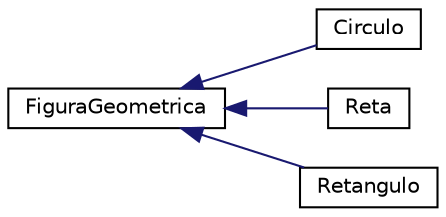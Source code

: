 digraph "Graphical Class Hierarchy"
{
  edge [fontname="Helvetica",fontsize="10",labelfontname="Helvetica",labelfontsize="10"];
  node [fontname="Helvetica",fontsize="10",shape=record];
  rankdir="LR";
  Node0 [label="FiguraGeometrica",height=0.2,width=0.4,color="black", fillcolor="white", style="filled",URL="$classFiguraGeometrica.html",tooltip="A classe FiguraGeometrica é a classe mãe de todas as outras classes de figuras geométricas. "];
  Node0 -> Node1 [dir="back",color="midnightblue",fontsize="10",style="solid",fontname="Helvetica"];
  Node1 [label="Circulo",height=0.2,width=0.4,color="black", fillcolor="white", style="filled",URL="$classCirculo.html"];
  Node0 -> Node2 [dir="back",color="midnightblue",fontsize="10",style="solid",fontname="Helvetica"];
  Node2 [label="Reta",height=0.2,width=0.4,color="black", fillcolor="white", style="filled",URL="$classReta.html",tooltip="A classe Reta serve para estabelecer informações básicas de uma reta. "];
  Node0 -> Node3 [dir="back",color="midnightblue",fontsize="10",style="solid",fontname="Helvetica"];
  Node3 [label="Retangulo",height=0.2,width=0.4,color="black", fillcolor="white", style="filled",URL="$classRetangulo.html",tooltip="A classe Retangulo serve para estabelecer informações básicas de um retângulo. "];
}
